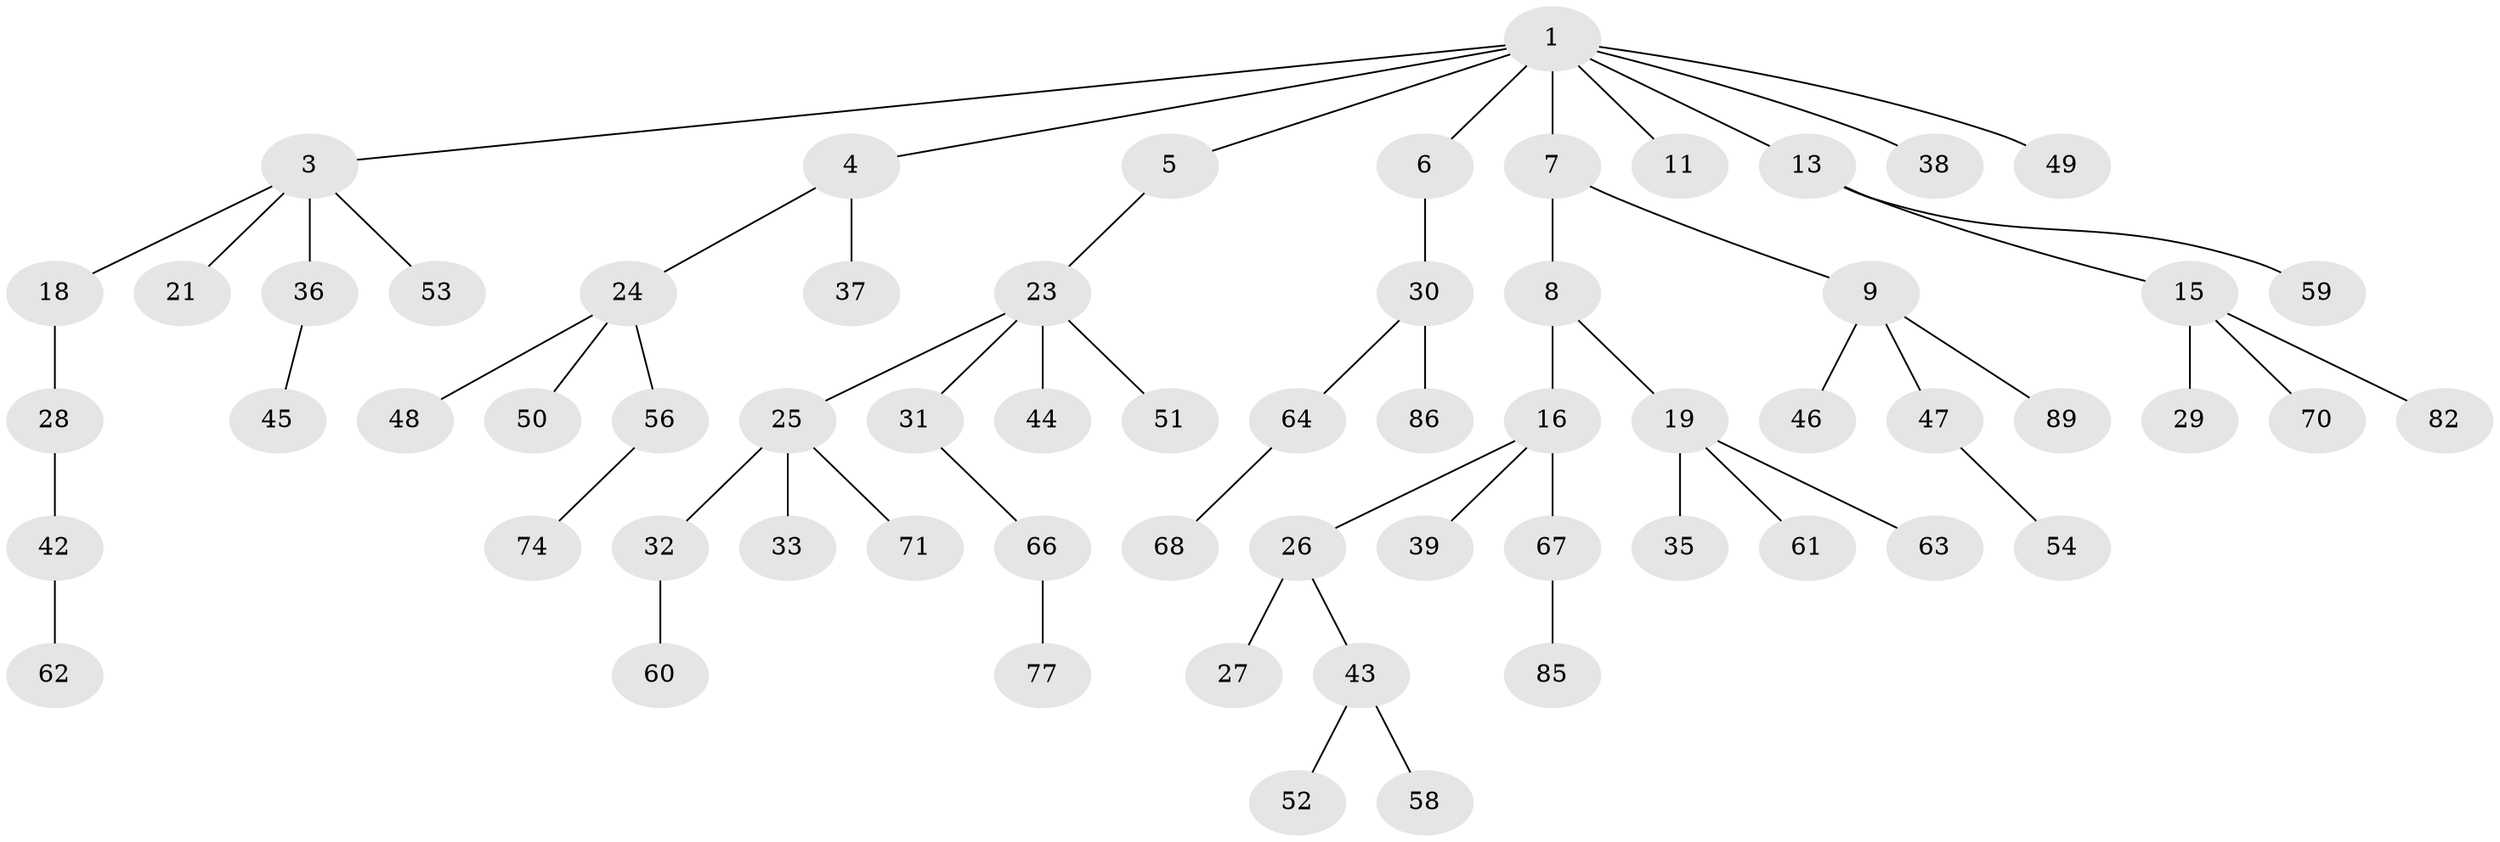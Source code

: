 // original degree distribution, {5: 0.054945054945054944, 6: 0.01098901098901099, 3: 0.0989010989010989, 4: 0.08791208791208792, 2: 0.24175824175824176, 1: 0.5054945054945055}
// Generated by graph-tools (version 1.1) at 2025/19/03/04/25 18:19:24]
// undirected, 63 vertices, 62 edges
graph export_dot {
graph [start="1"]
  node [color=gray90,style=filled];
  1 [super="+2"];
  3;
  4;
  5 [super="+10+84"];
  6 [super="+78"];
  7;
  8 [super="+20+65"];
  9 [super="+12"];
  11;
  13 [super="+83"];
  15;
  16 [super="+17"];
  18;
  19 [super="+22+76"];
  21;
  23;
  24 [super="+34"];
  25;
  26;
  27 [super="+87"];
  28;
  29 [super="+73"];
  30;
  31;
  32 [super="+41"];
  33;
  35;
  36;
  37;
  38;
  39;
  42;
  43 [super="+81"];
  44;
  45;
  46;
  47;
  48;
  49;
  50;
  51 [super="+69"];
  52 [super="+57"];
  53 [super="+55"];
  54;
  56;
  58;
  59;
  60;
  61;
  62;
  63;
  64;
  66;
  67;
  68;
  70 [super="+72"];
  71;
  74;
  77 [super="+79+88"];
  82;
  85;
  86;
  89 [super="+90"];
  1 -- 4;
  1 -- 7;
  1 -- 38;
  1 -- 49;
  1 -- 3;
  1 -- 5;
  1 -- 6;
  1 -- 11;
  1 -- 13;
  3 -- 18;
  3 -- 21;
  3 -- 36;
  3 -- 53;
  4 -- 24;
  4 -- 37;
  5 -- 23;
  6 -- 30;
  7 -- 8;
  7 -- 9;
  8 -- 16;
  8 -- 19;
  9 -- 46;
  9 -- 47;
  9 -- 89;
  13 -- 15;
  13 -- 59;
  15 -- 29;
  15 -- 70;
  15 -- 82;
  16 -- 26;
  16 -- 39;
  16 -- 67;
  18 -- 28;
  19 -- 61;
  19 -- 35;
  19 -- 63;
  23 -- 25;
  23 -- 31;
  23 -- 44;
  23 -- 51;
  24 -- 50;
  24 -- 56;
  24 -- 48;
  25 -- 32;
  25 -- 33;
  25 -- 71;
  26 -- 27;
  26 -- 43;
  28 -- 42;
  30 -- 64;
  30 -- 86;
  31 -- 66;
  32 -- 60;
  36 -- 45;
  42 -- 62;
  43 -- 52;
  43 -- 58;
  47 -- 54;
  56 -- 74;
  64 -- 68;
  66 -- 77;
  67 -- 85;
}

